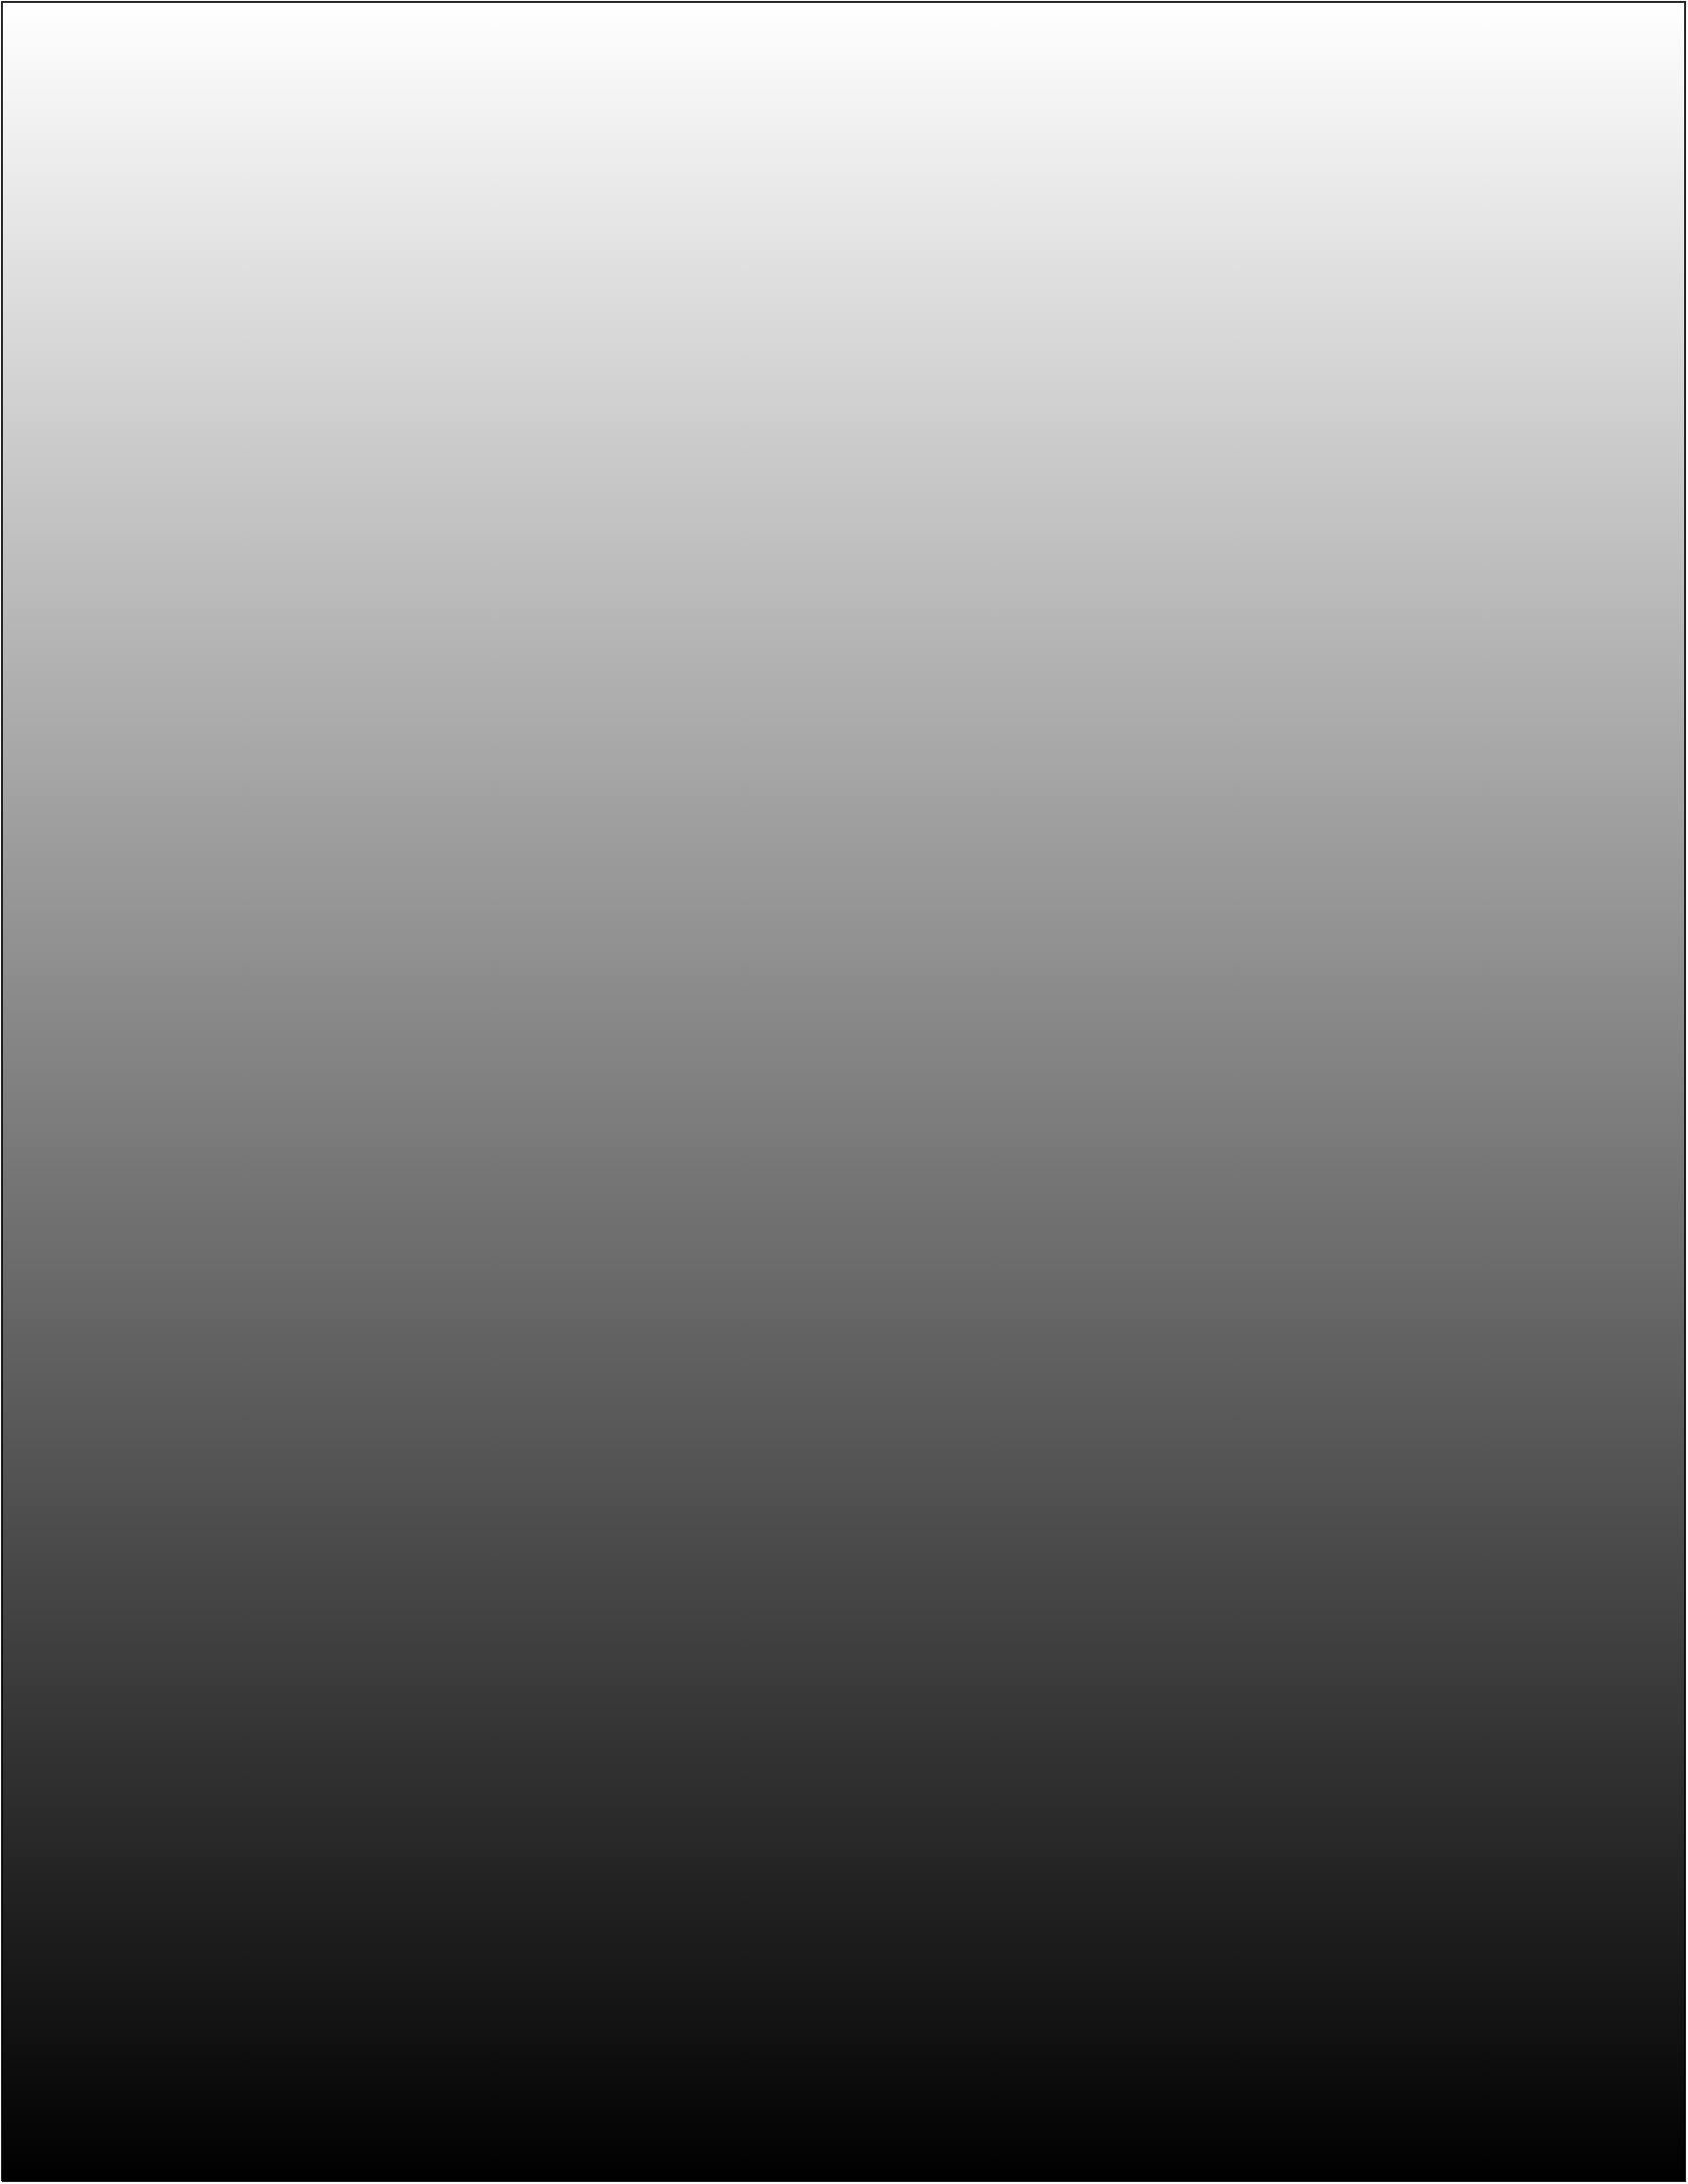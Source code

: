 <mxfile version="21.3.3" type="github">
  <diagram name="Page-1" id="bRfRcrLabr6fLMTnsxN2">
    <mxGraphModel dx="2474" dy="806" grid="0" gridSize="10" guides="1" tooltips="1" connect="1" arrows="1" fold="1" page="0" pageScale="1" pageWidth="850" pageHeight="1100" math="0" shadow="0">
      <root>
        <mxCell id="0" />
        <mxCell id="1" parent="0" />
        <mxCell id="yfhNwqXsGHiBpZgneFC--1" style="vsdxID=5;fillColor=#ffffff;gradientColor=#000000;strokeOpacity=85;shape=stencil(nZBLDoAgDERP0z3SIyjew0SURgSD+Lu9kMZoXLhwN9O+tukAlrNpJg1SzDH4QW/URgNYgZTkjA4UkwJUgGXng+6DX1zLfmoymdXo17xh5zmRJ6Q42BWCfc2oJfdAr+Yv+AP9Cb7OJ3H/2JG1HNGz/84klThPVCc=);strokeColor=#000000;spacingTop=-3;spacingBottom=-3;spacingLeft=-3;spacingRight=-3;points=[];labelBackgroundColor=none;rounded=0;html=1;whiteSpace=wrap;fontSize=16;" vertex="1" parent="1">
          <mxGeometry x="-337" y="25" width="863" height="1117" as="geometry" />
        </mxCell>
      </root>
    </mxGraphModel>
  </diagram>
</mxfile>
